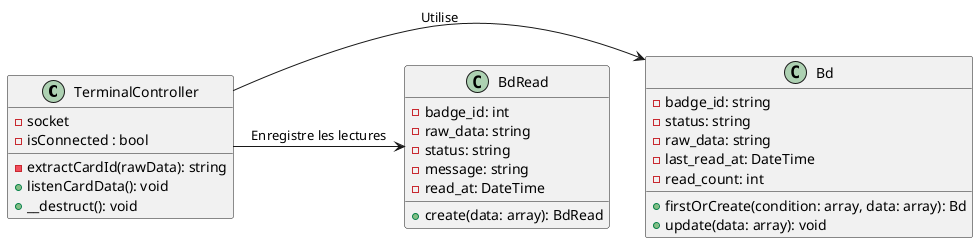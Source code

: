 @startuml listenCardDataClasse
class TerminalController {
    - socket
    - isConnected : bool
    - extractCardId(rawData): string
    + listenCardData(): void
    + __destruct(): void
}

class Bd {
    + firstOrCreate(condition: array, data: array): Bd
    + update(data: array): void
    - badge_id: string
    - status: string
    - raw_data: string
    - last_read_at: DateTime
    - read_count: int
}

class BdRead {
    + create(data: array): BdRead
    - badge_id: int
    - raw_data: string
    - status: string
    - message: string
    - read_at: DateTime
}

TerminalController -> Bd : "Utilise"
TerminalController -> BdRead : "Enregistre les lectures"
@enduml
